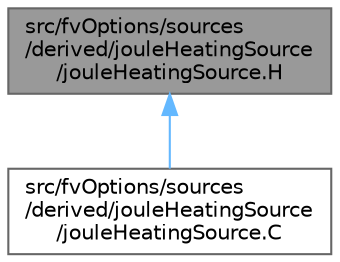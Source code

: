 digraph "src/fvOptions/sources/derived/jouleHeatingSource/jouleHeatingSource.H"
{
 // LATEX_PDF_SIZE
  bgcolor="transparent";
  edge [fontname=Helvetica,fontsize=10,labelfontname=Helvetica,labelfontsize=10];
  node [fontname=Helvetica,fontsize=10,shape=box,height=0.2,width=0.4];
  Node1 [id="Node000001",label="src/fvOptions/sources\l/derived/jouleHeatingSource\l/jouleHeatingSource.H",height=0.2,width=0.4,color="gray40", fillcolor="grey60", style="filled", fontcolor="black",tooltip=" "];
  Node1 -> Node2 [id="edge1_Node000001_Node000002",dir="back",color="steelblue1",style="solid",tooltip=" "];
  Node2 [id="Node000002",label="src/fvOptions/sources\l/derived/jouleHeatingSource\l/jouleHeatingSource.C",height=0.2,width=0.4,color="grey40", fillcolor="white", style="filled",URL="$fvOptions_2sources_2derived_2jouleHeatingSource_2jouleHeatingSource_8C.html",tooltip=" "];
}
